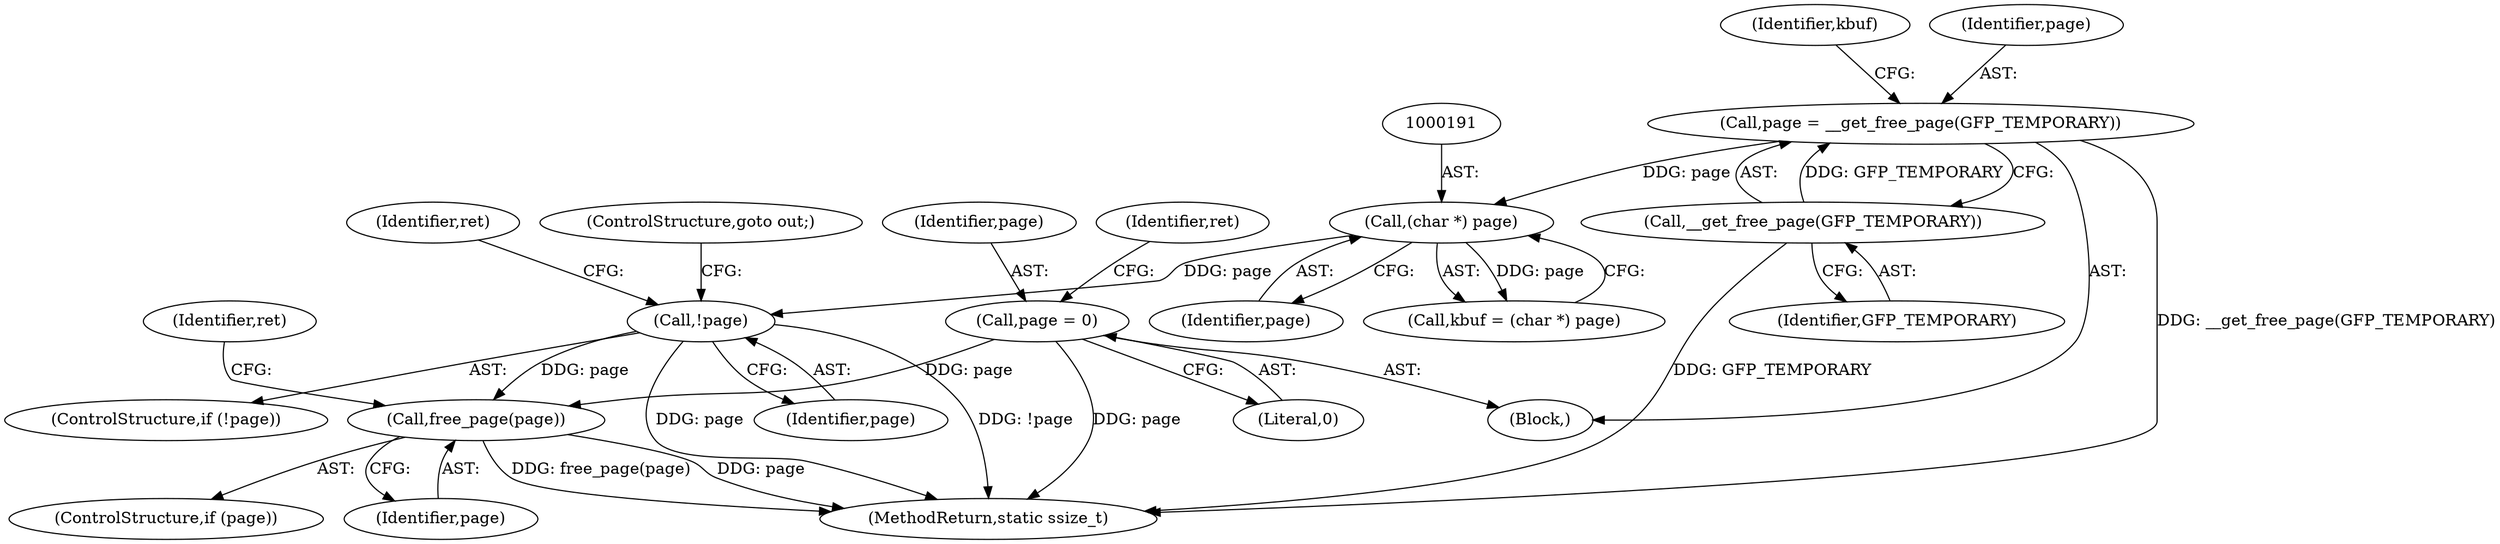 digraph "0_linux_6708075f104c3c9b04b23336bb0366ca30c3931b@API" {
"1000514" [label="(Call,free_page(page))"];
"1000194" [label="(Call,!page)"];
"1000190" [label="(Call,(char *) page)"];
"1000184" [label="(Call,page = __get_free_page(GFP_TEMPORARY))"];
"1000186" [label="(Call,__get_free_page(GFP_TEMPORARY))"];
"1000146" [label="(Call,page = 0)"];
"1000154" [label="(Identifier,ret)"];
"1000189" [label="(Identifier,kbuf)"];
"1000148" [label="(Literal,0)"];
"1000195" [label="(Identifier,page)"];
"1000190" [label="(Call,(char *) page)"];
"1000185" [label="(Identifier,page)"];
"1000512" [label="(ControlStructure,if (page))"];
"1000193" [label="(ControlStructure,if (!page))"];
"1000196" [label="(ControlStructure,goto out;)"];
"1000515" [label="(Identifier,page)"];
"1000518" [label="(MethodReturn,static ssize_t)"];
"1000192" [label="(Identifier,page)"];
"1000187" [label="(Identifier,GFP_TEMPORARY)"];
"1000517" [label="(Identifier,ret)"];
"1000514" [label="(Call,free_page(page))"];
"1000186" [label="(Call,__get_free_page(GFP_TEMPORARY))"];
"1000146" [label="(Call,page = 0)"];
"1000198" [label="(Identifier,ret)"];
"1000194" [label="(Call,!page)"];
"1000184" [label="(Call,page = __get_free_page(GFP_TEMPORARY))"];
"1000147" [label="(Identifier,page)"];
"1000126" [label="(Block,)"];
"1000188" [label="(Call,kbuf = (char *) page)"];
"1000514" -> "1000512"  [label="AST: "];
"1000514" -> "1000515"  [label="CFG: "];
"1000515" -> "1000514"  [label="AST: "];
"1000517" -> "1000514"  [label="CFG: "];
"1000514" -> "1000518"  [label="DDG: free_page(page)"];
"1000514" -> "1000518"  [label="DDG: page"];
"1000194" -> "1000514"  [label="DDG: page"];
"1000146" -> "1000514"  [label="DDG: page"];
"1000194" -> "1000193"  [label="AST: "];
"1000194" -> "1000195"  [label="CFG: "];
"1000195" -> "1000194"  [label="AST: "];
"1000196" -> "1000194"  [label="CFG: "];
"1000198" -> "1000194"  [label="CFG: "];
"1000194" -> "1000518"  [label="DDG: !page"];
"1000194" -> "1000518"  [label="DDG: page"];
"1000190" -> "1000194"  [label="DDG: page"];
"1000190" -> "1000188"  [label="AST: "];
"1000190" -> "1000192"  [label="CFG: "];
"1000191" -> "1000190"  [label="AST: "];
"1000192" -> "1000190"  [label="AST: "];
"1000188" -> "1000190"  [label="CFG: "];
"1000190" -> "1000188"  [label="DDG: page"];
"1000184" -> "1000190"  [label="DDG: page"];
"1000184" -> "1000126"  [label="AST: "];
"1000184" -> "1000186"  [label="CFG: "];
"1000185" -> "1000184"  [label="AST: "];
"1000186" -> "1000184"  [label="AST: "];
"1000189" -> "1000184"  [label="CFG: "];
"1000184" -> "1000518"  [label="DDG: __get_free_page(GFP_TEMPORARY)"];
"1000186" -> "1000184"  [label="DDG: GFP_TEMPORARY"];
"1000186" -> "1000187"  [label="CFG: "];
"1000187" -> "1000186"  [label="AST: "];
"1000186" -> "1000518"  [label="DDG: GFP_TEMPORARY"];
"1000146" -> "1000126"  [label="AST: "];
"1000146" -> "1000148"  [label="CFG: "];
"1000147" -> "1000146"  [label="AST: "];
"1000148" -> "1000146"  [label="AST: "];
"1000154" -> "1000146"  [label="CFG: "];
"1000146" -> "1000518"  [label="DDG: page"];
}
